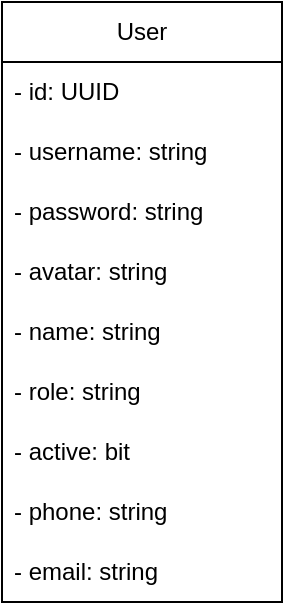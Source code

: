 <mxfile version="21.7.0" type="github">
  <diagram name="Page-1" id="TNFtv9aVw7jwCvThgGYv">
    <mxGraphModel dx="1002" dy="573" grid="1" gridSize="10" guides="1" tooltips="1" connect="1" arrows="1" fold="1" page="1" pageScale="1" pageWidth="850" pageHeight="1100" math="0" shadow="0">
      <root>
        <mxCell id="0" />
        <mxCell id="1" parent="0" />
        <mxCell id="xR5YYJD5hIRagRxiNUlT-2" value="User" style="swimlane;fontStyle=0;childLayout=stackLayout;horizontal=1;startSize=30;horizontalStack=0;resizeParent=1;resizeParentMax=0;resizeLast=0;collapsible=1;marginBottom=0;whiteSpace=wrap;html=1;" vertex="1" parent="1">
          <mxGeometry x="40" y="40" width="140" height="300" as="geometry" />
        </mxCell>
        <mxCell id="xR5YYJD5hIRagRxiNUlT-3" value="- id: UUID" style="text;strokeColor=none;fillColor=none;align=left;verticalAlign=middle;spacingLeft=4;spacingRight=4;overflow=hidden;points=[[0,0.5],[1,0.5]];portConstraint=eastwest;rotatable=0;whiteSpace=wrap;html=1;" vertex="1" parent="xR5YYJD5hIRagRxiNUlT-2">
          <mxGeometry y="30" width="140" height="30" as="geometry" />
        </mxCell>
        <mxCell id="xR5YYJD5hIRagRxiNUlT-4" value="- username: string" style="text;strokeColor=none;fillColor=none;align=left;verticalAlign=middle;spacingLeft=4;spacingRight=4;overflow=hidden;points=[[0,0.5],[1,0.5]];portConstraint=eastwest;rotatable=0;whiteSpace=wrap;html=1;" vertex="1" parent="xR5YYJD5hIRagRxiNUlT-2">
          <mxGeometry y="60" width="140" height="30" as="geometry" />
        </mxCell>
        <mxCell id="xR5YYJD5hIRagRxiNUlT-5" value="- password: string" style="text;strokeColor=none;fillColor=none;align=left;verticalAlign=middle;spacingLeft=4;spacingRight=4;overflow=hidden;points=[[0,0.5],[1,0.5]];portConstraint=eastwest;rotatable=0;whiteSpace=wrap;html=1;" vertex="1" parent="xR5YYJD5hIRagRxiNUlT-2">
          <mxGeometry y="90" width="140" height="30" as="geometry" />
        </mxCell>
        <mxCell id="xR5YYJD5hIRagRxiNUlT-6" value="- avatar: string" style="text;strokeColor=none;fillColor=none;align=left;verticalAlign=middle;spacingLeft=4;spacingRight=4;overflow=hidden;points=[[0,0.5],[1,0.5]];portConstraint=eastwest;rotatable=0;whiteSpace=wrap;html=1;" vertex="1" parent="xR5YYJD5hIRagRxiNUlT-2">
          <mxGeometry y="120" width="140" height="30" as="geometry" />
        </mxCell>
        <mxCell id="xR5YYJD5hIRagRxiNUlT-7" value="- name: string" style="text;strokeColor=none;fillColor=none;align=left;verticalAlign=middle;spacingLeft=4;spacingRight=4;overflow=hidden;points=[[0,0.5],[1,0.5]];portConstraint=eastwest;rotatable=0;whiteSpace=wrap;html=1;" vertex="1" parent="xR5YYJD5hIRagRxiNUlT-2">
          <mxGeometry y="150" width="140" height="30" as="geometry" />
        </mxCell>
        <mxCell id="xR5YYJD5hIRagRxiNUlT-8" value="- role: string" style="text;strokeColor=none;fillColor=none;align=left;verticalAlign=middle;spacingLeft=4;spacingRight=4;overflow=hidden;points=[[0,0.5],[1,0.5]];portConstraint=eastwest;rotatable=0;whiteSpace=wrap;html=1;" vertex="1" parent="xR5YYJD5hIRagRxiNUlT-2">
          <mxGeometry y="180" width="140" height="30" as="geometry" />
        </mxCell>
        <mxCell id="xR5YYJD5hIRagRxiNUlT-9" value="- active: bit" style="text;strokeColor=none;fillColor=none;align=left;verticalAlign=middle;spacingLeft=4;spacingRight=4;overflow=hidden;points=[[0,0.5],[1,0.5]];portConstraint=eastwest;rotatable=0;whiteSpace=wrap;html=1;" vertex="1" parent="xR5YYJD5hIRagRxiNUlT-2">
          <mxGeometry y="210" width="140" height="30" as="geometry" />
        </mxCell>
        <mxCell id="xR5YYJD5hIRagRxiNUlT-10" value="- phone: string" style="text;strokeColor=none;fillColor=none;align=left;verticalAlign=middle;spacingLeft=4;spacingRight=4;overflow=hidden;points=[[0,0.5],[1,0.5]];portConstraint=eastwest;rotatable=0;whiteSpace=wrap;html=1;" vertex="1" parent="xR5YYJD5hIRagRxiNUlT-2">
          <mxGeometry y="240" width="140" height="30" as="geometry" />
        </mxCell>
        <mxCell id="xR5YYJD5hIRagRxiNUlT-11" value="- email: string" style="text;strokeColor=none;fillColor=none;align=left;verticalAlign=middle;spacingLeft=4;spacingRight=4;overflow=hidden;points=[[0,0.5],[1,0.5]];portConstraint=eastwest;rotatable=0;whiteSpace=wrap;html=1;" vertex="1" parent="xR5YYJD5hIRagRxiNUlT-2">
          <mxGeometry y="270" width="140" height="30" as="geometry" />
        </mxCell>
      </root>
    </mxGraphModel>
  </diagram>
</mxfile>
